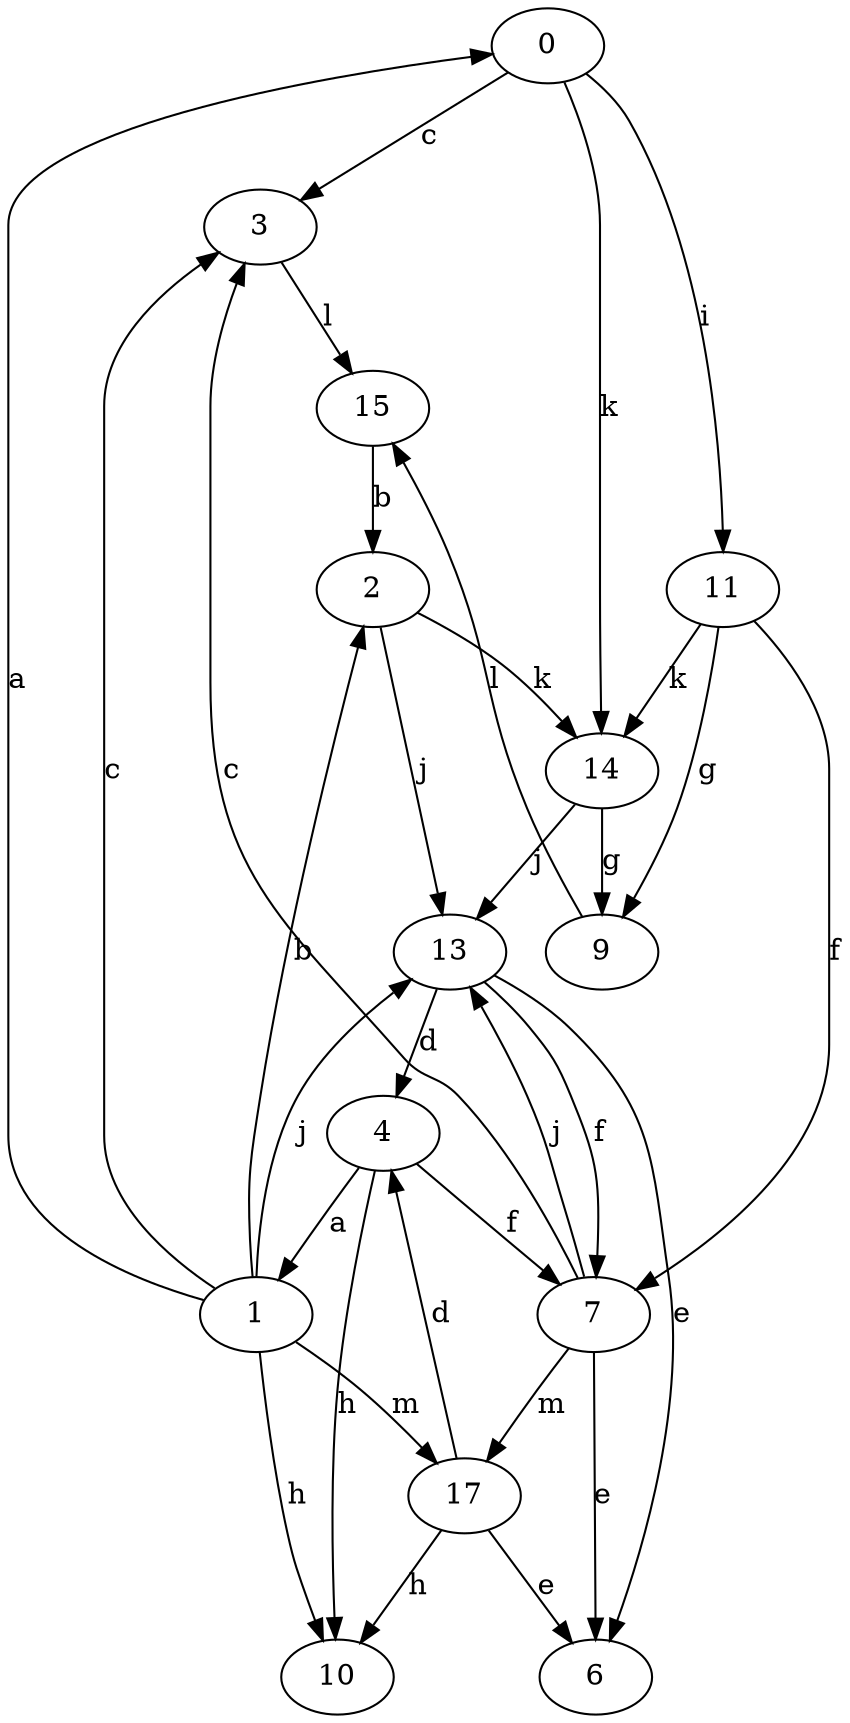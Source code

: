 strict digraph  {
0;
1;
2;
3;
4;
6;
7;
9;
10;
11;
13;
14;
15;
17;
0 -> 3  [label=c];
0 -> 11  [label=i];
0 -> 14  [label=k];
1 -> 0  [label=a];
1 -> 2  [label=b];
1 -> 3  [label=c];
1 -> 10  [label=h];
1 -> 13  [label=j];
1 -> 17  [label=m];
2 -> 13  [label=j];
2 -> 14  [label=k];
3 -> 15  [label=l];
4 -> 1  [label=a];
4 -> 7  [label=f];
4 -> 10  [label=h];
7 -> 3  [label=c];
7 -> 6  [label=e];
7 -> 13  [label=j];
7 -> 17  [label=m];
9 -> 15  [label=l];
11 -> 7  [label=f];
11 -> 9  [label=g];
11 -> 14  [label=k];
13 -> 4  [label=d];
13 -> 6  [label=e];
13 -> 7  [label=f];
14 -> 9  [label=g];
14 -> 13  [label=j];
15 -> 2  [label=b];
17 -> 4  [label=d];
17 -> 6  [label=e];
17 -> 10  [label=h];
}
